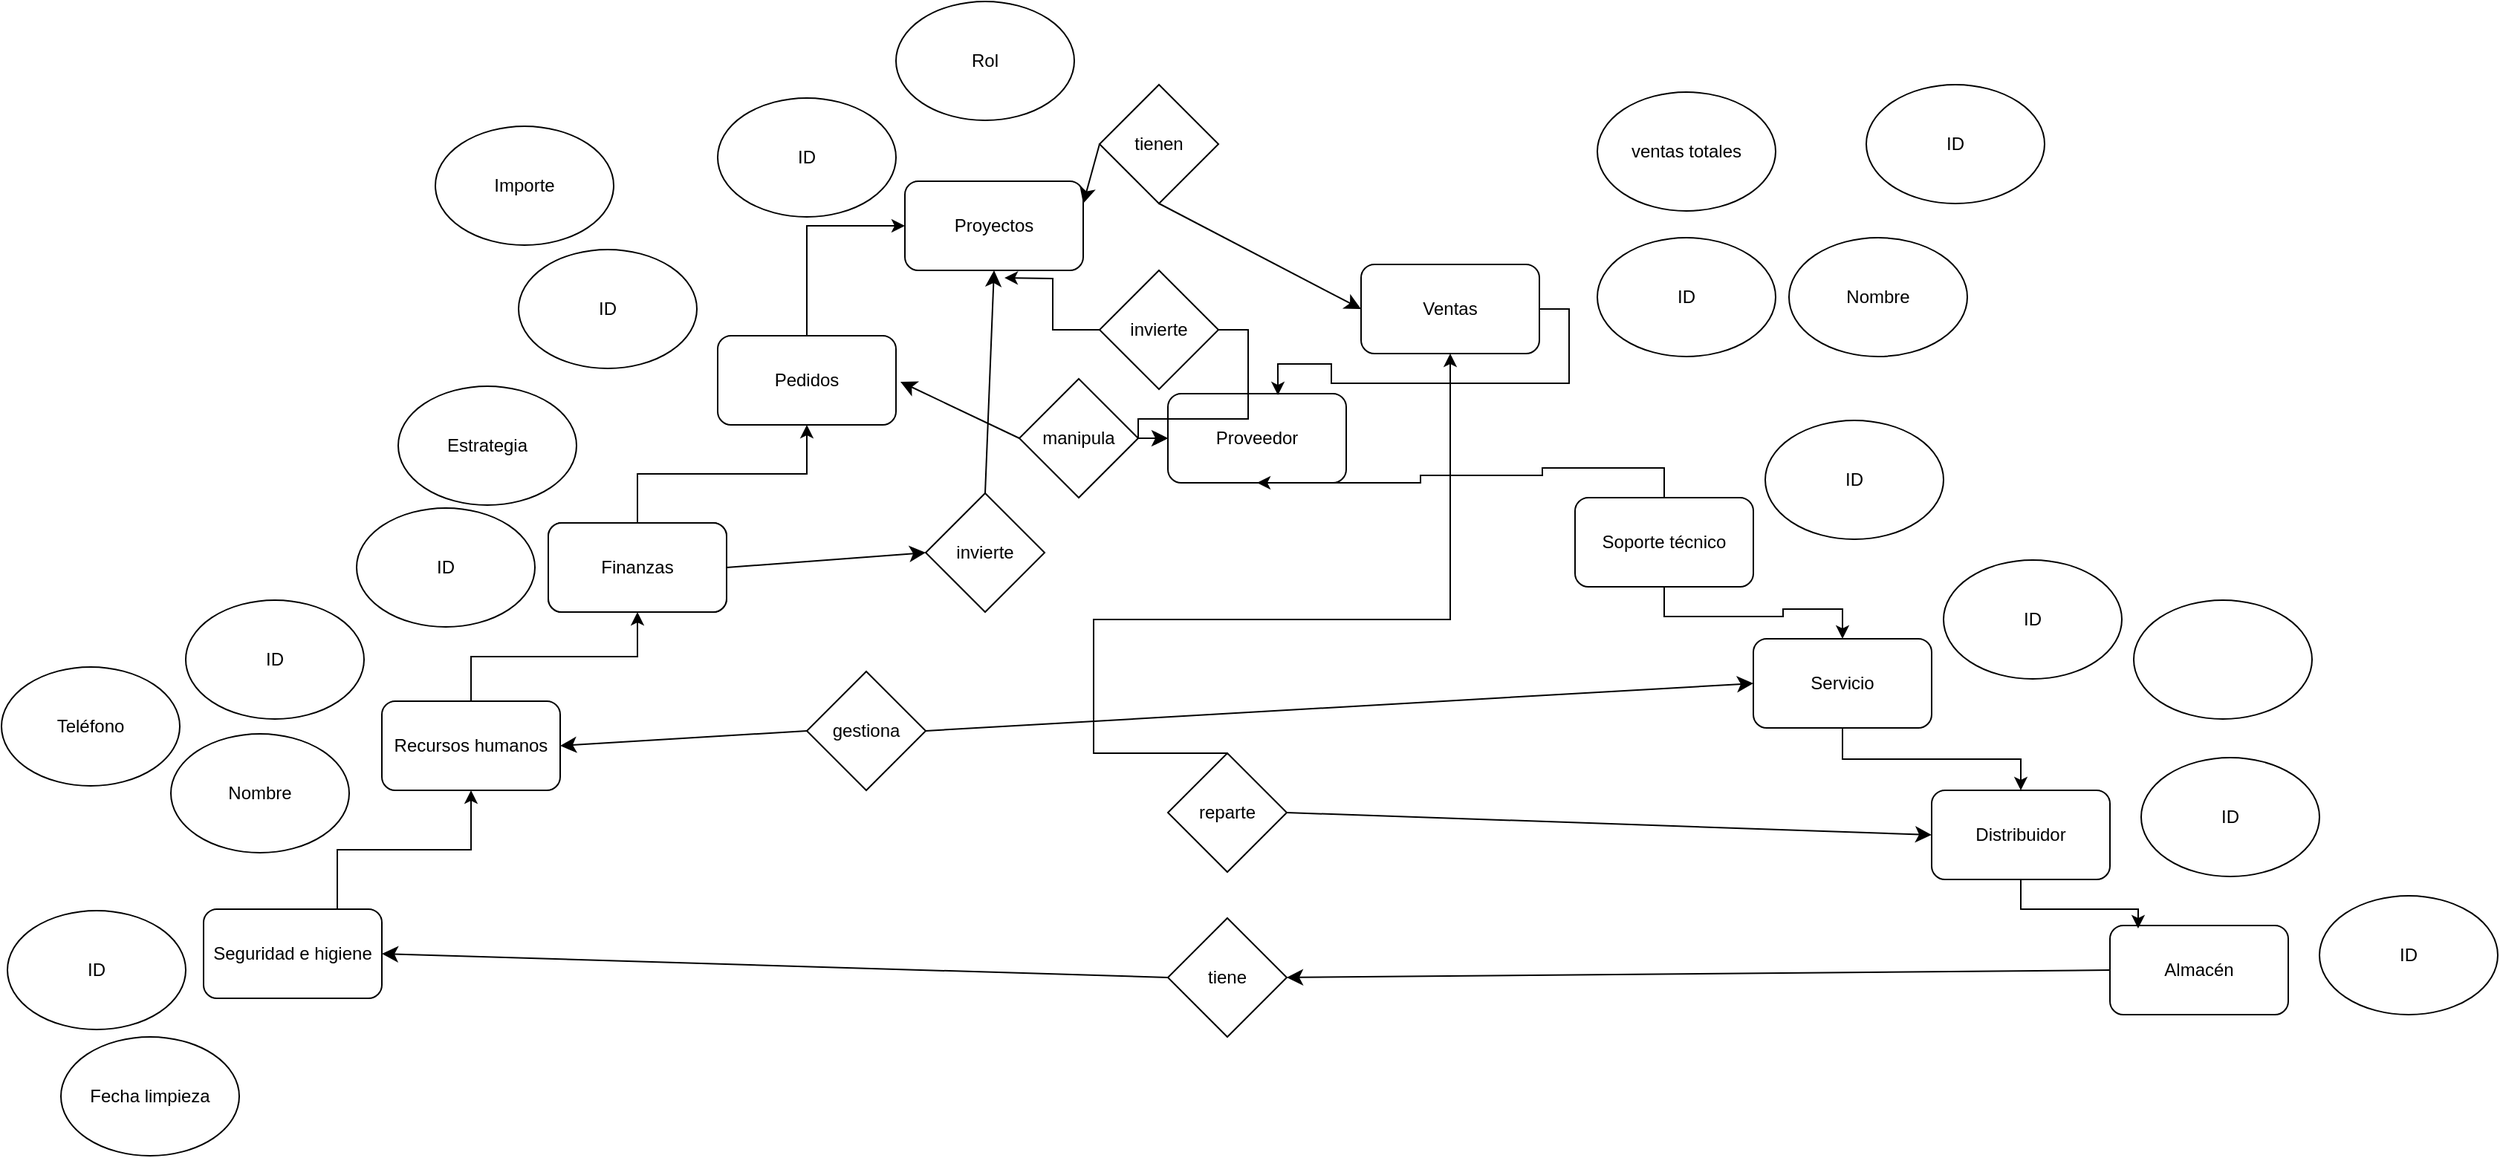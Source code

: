 <mxfile version="24.8.3">
  <diagram name="Página-1" id="4zcRmusZ0t9DHPzl1hpq">
    <mxGraphModel dx="2874" dy="1128" grid="1" gridSize="10" guides="1" tooltips="1" connect="1" arrows="1" fold="1" page="0" pageScale="1" pageWidth="827" pageHeight="1169" math="0" shadow="0">
      <root>
        <mxCell id="0" />
        <mxCell id="1" parent="0" />
        <mxCell id="IIUplSAzjvKgZEB8REbP-1" value="Proyectos" style="rounded=1;whiteSpace=wrap;html=1;" parent="1" vertex="1">
          <mxGeometry x="-367" y="-145" width="120" height="60" as="geometry" />
        </mxCell>
        <mxCell id="vULk5eDtCo9OU90doMet-35" style="edgeStyle=orthogonalEdgeStyle;rounded=0;orthogonalLoop=1;jettySize=auto;html=1;exitX=0.5;exitY=0;exitDx=0;exitDy=0;entryX=0;entryY=0.5;entryDx=0;entryDy=0;" edge="1" parent="1" source="IIUplSAzjvKgZEB8REbP-7" target="IIUplSAzjvKgZEB8REbP-1">
          <mxGeometry relative="1" as="geometry" />
        </mxCell>
        <mxCell id="IIUplSAzjvKgZEB8REbP-7" value="Pedidos" style="rounded=1;whiteSpace=wrap;html=1;" parent="1" vertex="1">
          <mxGeometry x="-493" y="-41" width="120" height="60" as="geometry" />
        </mxCell>
        <mxCell id="IIUplSAzjvKgZEB8REbP-8" value="Ventas&lt;span style=&quot;color: rgba(0, 0, 0, 0); font-family: monospace; font-size: 0px; text-align: start; text-wrap-mode: nowrap;&quot;&gt;%3CmxGraphModel%3E%3Croot%3E%3CmxCell%20id%3D%220%22%2F%3E%3CmxCell%20id%3D%221%22%20parent%3D%220%22%2F%3E%3CmxCell%20id%3D%222%22%20value%3D%22%22%20style%3D%22rounded%3D1%3BwhiteSpace%3Dwrap%3Bhtml%3D1%3B%22%20vertex%3D%221%22%20parent%3D%221%22%3E%3CmxGeometry%20x%3D%22-526%22%20y%3D%22-42%22%20width%3D%22120%22%20height%3D%2260%22%20as%3D%22geometry%22%2F%3E%3C%2FmxCell%3E%3C%2Froot%3E%3C%2FmxGraphModel%3E&lt;/span&gt;" style="rounded=1;whiteSpace=wrap;html=1;" parent="1" vertex="1">
          <mxGeometry x="-60" y="-89" width="120" height="60" as="geometry" />
        </mxCell>
        <mxCell id="IIUplSAzjvKgZEB8REbP-9" value="Proveedor" style="rounded=1;whiteSpace=wrap;html=1;" parent="1" vertex="1">
          <mxGeometry x="-190" y="-2" width="120" height="60" as="geometry" />
        </mxCell>
        <mxCell id="vULk5eDtCo9OU90doMet-39" style="edgeStyle=orthogonalEdgeStyle;rounded=0;orthogonalLoop=1;jettySize=auto;html=1;exitX=0.5;exitY=1;exitDx=0;exitDy=0;entryX=0.5;entryY=0;entryDx=0;entryDy=0;" edge="1" parent="1" source="IIUplSAzjvKgZEB8REbP-10" target="IIUplSAzjvKgZEB8REbP-15">
          <mxGeometry relative="1" as="geometry" />
        </mxCell>
        <mxCell id="IIUplSAzjvKgZEB8REbP-10" value="Servicio" style="rounded=1;whiteSpace=wrap;html=1;" parent="1" vertex="1">
          <mxGeometry x="204" y="163" width="120" height="60" as="geometry" />
        </mxCell>
        <mxCell id="vULk5eDtCo9OU90doMet-37" style="edgeStyle=orthogonalEdgeStyle;rounded=0;orthogonalLoop=1;jettySize=auto;html=1;exitX=0.5;exitY=0;exitDx=0;exitDy=0;entryX=0.5;entryY=1;entryDx=0;entryDy=0;" edge="1" parent="1" source="IIUplSAzjvKgZEB8REbP-11" target="IIUplSAzjvKgZEB8REbP-9">
          <mxGeometry relative="1" as="geometry">
            <Array as="points">
              <mxPoint x="144" y="48" />
              <mxPoint x="62" y="48" />
              <mxPoint x="62" y="53" />
              <mxPoint x="-20" y="53" />
            </Array>
          </mxGeometry>
        </mxCell>
        <mxCell id="vULk5eDtCo9OU90doMet-38" style="edgeStyle=orthogonalEdgeStyle;rounded=0;orthogonalLoop=1;jettySize=auto;html=1;exitX=0.5;exitY=1;exitDx=0;exitDy=0;entryX=0.5;entryY=0;entryDx=0;entryDy=0;" edge="1" parent="1" source="IIUplSAzjvKgZEB8REbP-11" target="IIUplSAzjvKgZEB8REbP-10">
          <mxGeometry relative="1" as="geometry" />
        </mxCell>
        <mxCell id="IIUplSAzjvKgZEB8REbP-11" value="Soporte técnico" style="rounded=1;whiteSpace=wrap;html=1;" parent="1" vertex="1">
          <mxGeometry x="84" y="68" width="120" height="60" as="geometry" />
        </mxCell>
        <mxCell id="IIUplSAzjvKgZEB8REbP-12" value="Finanzas" style="rounded=1;whiteSpace=wrap;html=1;" parent="1" vertex="1">
          <mxGeometry x="-607" y="85" width="120" height="60" as="geometry" />
        </mxCell>
        <mxCell id="vULk5eDtCo9OU90doMet-32" style="edgeStyle=orthogonalEdgeStyle;rounded=0;orthogonalLoop=1;jettySize=auto;html=1;exitX=0.75;exitY=0;exitDx=0;exitDy=0;entryX=0.5;entryY=1;entryDx=0;entryDy=0;" edge="1" parent="1" source="IIUplSAzjvKgZEB8REbP-13" target="IIUplSAzjvKgZEB8REbP-14">
          <mxGeometry relative="1" as="geometry" />
        </mxCell>
        <mxCell id="IIUplSAzjvKgZEB8REbP-13" value="Seguridad e higiene" style="rounded=1;whiteSpace=wrap;html=1;" parent="1" vertex="1">
          <mxGeometry x="-839" y="345" width="120" height="60" as="geometry" />
        </mxCell>
        <mxCell id="vULk5eDtCo9OU90doMet-33" style="edgeStyle=orthogonalEdgeStyle;rounded=0;orthogonalLoop=1;jettySize=auto;html=1;exitX=0.5;exitY=0;exitDx=0;exitDy=0;entryX=0.5;entryY=1;entryDx=0;entryDy=0;" edge="1" parent="1" source="IIUplSAzjvKgZEB8REbP-14" target="vULk5eDtCo9OU90doMet-6">
          <mxGeometry relative="1" as="geometry" />
        </mxCell>
        <mxCell id="IIUplSAzjvKgZEB8REbP-14" value="Recursos humanos" style="rounded=1;whiteSpace=wrap;html=1;" parent="1" vertex="1">
          <mxGeometry x="-719" y="205" width="120" height="60" as="geometry" />
        </mxCell>
        <mxCell id="IIUplSAzjvKgZEB8REbP-15" value="Distribuidor" style="rounded=1;whiteSpace=wrap;html=1;" parent="1" vertex="1">
          <mxGeometry x="324" y="265" width="120" height="60" as="geometry" />
        </mxCell>
        <mxCell id="vULk5eDtCo9OU90doMet-13" style="edgeStyle=none;curved=1;rounded=0;orthogonalLoop=1;jettySize=auto;html=1;exitX=0;exitY=0.5;exitDx=0;exitDy=0;entryX=1;entryY=0.5;entryDx=0;entryDy=0;fontSize=12;startSize=8;endSize=8;" edge="1" parent="1" source="IIUplSAzjvKgZEB8REbP-16" target="vULk5eDtCo9OU90doMet-1">
          <mxGeometry relative="1" as="geometry" />
        </mxCell>
        <mxCell id="IIUplSAzjvKgZEB8REbP-16" value="Almacén" style="rounded=1;whiteSpace=wrap;html=1;" parent="1" vertex="1">
          <mxGeometry x="444" y="356" width="120" height="60" as="geometry" />
        </mxCell>
        <mxCell id="IIUplSAzjvKgZEB8REbP-17" value="ID" style="ellipse;whiteSpace=wrap;html=1;" parent="1" vertex="1">
          <mxGeometry x="-971" y="346" width="120" height="80" as="geometry" />
        </mxCell>
        <mxCell id="IIUplSAzjvKgZEB8REbP-18" value="Fecha limpieza" style="ellipse;whiteSpace=wrap;html=1;" parent="1" vertex="1">
          <mxGeometry x="-935" y="431" width="120" height="80" as="geometry" />
        </mxCell>
        <mxCell id="IIUplSAzjvKgZEB8REbP-19" value="ID" style="ellipse;whiteSpace=wrap;html=1;" parent="1" vertex="1">
          <mxGeometry x="-851" y="137" width="120" height="80" as="geometry" />
        </mxCell>
        <mxCell id="IIUplSAzjvKgZEB8REbP-20" value="Nombre" style="ellipse;whiteSpace=wrap;html=1;" parent="1" vertex="1">
          <mxGeometry x="-861" y="227" width="120" height="80" as="geometry" />
        </mxCell>
        <mxCell id="IIUplSAzjvKgZEB8REbP-21" value="Teléfono" style="ellipse;whiteSpace=wrap;html=1;" parent="1" vertex="1">
          <mxGeometry x="-975" y="182" width="120" height="80" as="geometry" />
        </mxCell>
        <mxCell id="IIUplSAzjvKgZEB8REbP-23" value="ID" style="ellipse;whiteSpace=wrap;html=1;" parent="1" vertex="1">
          <mxGeometry x="-736" y="75" width="120" height="80" as="geometry" />
        </mxCell>
        <mxCell id="IIUplSAzjvKgZEB8REbP-24" value="ID" style="ellipse;whiteSpace=wrap;html=1;" parent="1" vertex="1">
          <mxGeometry x="-627" y="-99" width="120" height="80" as="geometry" />
        </mxCell>
        <mxCell id="IIUplSAzjvKgZEB8REbP-25" value="ID" style="ellipse;whiteSpace=wrap;html=1;" parent="1" vertex="1">
          <mxGeometry x="-493" y="-201" width="120" height="80" as="geometry" />
        </mxCell>
        <mxCell id="IIUplSAzjvKgZEB8REbP-26" value="ID" style="ellipse;whiteSpace=wrap;html=1;" parent="1" vertex="1">
          <mxGeometry x="280" y="-210" width="120" height="80" as="geometry" />
        </mxCell>
        <mxCell id="IIUplSAzjvKgZEB8REbP-27" value="ID" style="ellipse;whiteSpace=wrap;html=1;" parent="1" vertex="1">
          <mxGeometry x="99" y="-107" width="120" height="80" as="geometry" />
        </mxCell>
        <mxCell id="IIUplSAzjvKgZEB8REbP-28" value="ID" style="ellipse;whiteSpace=wrap;html=1;" parent="1" vertex="1">
          <mxGeometry x="212" y="16" width="120" height="80" as="geometry" />
        </mxCell>
        <mxCell id="IIUplSAzjvKgZEB8REbP-29" value="ID" style="ellipse;whiteSpace=wrap;html=1;" parent="1" vertex="1">
          <mxGeometry x="332" y="110" width="120" height="80" as="geometry" />
        </mxCell>
        <mxCell id="IIUplSAzjvKgZEB8REbP-30" value="ID" style="ellipse;whiteSpace=wrap;html=1;" parent="1" vertex="1">
          <mxGeometry x="465" y="243" width="120" height="80" as="geometry" />
        </mxCell>
        <mxCell id="IIUplSAzjvKgZEB8REbP-31" value="ID" style="ellipse;whiteSpace=wrap;html=1;" parent="1" vertex="1">
          <mxGeometry x="585" y="336" width="120" height="80" as="geometry" />
        </mxCell>
        <mxCell id="IIUplSAzjvKgZEB8REbP-32" value="Estrategia" style="ellipse;whiteSpace=wrap;html=1;" parent="1" vertex="1">
          <mxGeometry x="-708" y="-7" width="120" height="80" as="geometry" />
        </mxCell>
        <mxCell id="IIUplSAzjvKgZEB8REbP-33" value="Importe" style="ellipse;whiteSpace=wrap;html=1;" parent="1" vertex="1">
          <mxGeometry x="-683" y="-182" width="120" height="80" as="geometry" />
        </mxCell>
        <mxCell id="IIUplSAzjvKgZEB8REbP-34" value="Rol" style="ellipse;whiteSpace=wrap;html=1;" parent="1" vertex="1">
          <mxGeometry x="-373" y="-266" width="120" height="80" as="geometry" />
        </mxCell>
        <mxCell id="IIUplSAzjvKgZEB8REbP-35" value="ventas totales" style="ellipse;whiteSpace=wrap;html=1;" parent="1" vertex="1">
          <mxGeometry x="99" y="-205" width="120" height="80" as="geometry" />
        </mxCell>
        <mxCell id="IIUplSAzjvKgZEB8REbP-36" value="Nombre" style="ellipse;whiteSpace=wrap;html=1;" parent="1" vertex="1">
          <mxGeometry x="228" y="-107" width="120" height="80" as="geometry" />
        </mxCell>
        <mxCell id="IIUplSAzjvKgZEB8REbP-38" value="" style="ellipse;whiteSpace=wrap;html=1;" parent="1" vertex="1">
          <mxGeometry x="460" y="137" width="120" height="80" as="geometry" />
        </mxCell>
        <mxCell id="vULk5eDtCo9OU90doMet-14" style="edgeStyle=none;curved=1;rounded=0;orthogonalLoop=1;jettySize=auto;html=1;exitX=0;exitY=0.5;exitDx=0;exitDy=0;entryX=1;entryY=0.5;entryDx=0;entryDy=0;fontSize=12;startSize=8;endSize=8;" edge="1" parent="1" source="vULk5eDtCo9OU90doMet-1" target="IIUplSAzjvKgZEB8REbP-13">
          <mxGeometry relative="1" as="geometry" />
        </mxCell>
        <mxCell id="vULk5eDtCo9OU90doMet-1" value="tiene" style="rhombus;whiteSpace=wrap;html=1;" vertex="1" parent="1">
          <mxGeometry x="-190" y="351" width="80" height="80" as="geometry" />
        </mxCell>
        <mxCell id="vULk5eDtCo9OU90doMet-11" style="edgeStyle=none;curved=1;rounded=0;orthogonalLoop=1;jettySize=auto;html=1;exitX=0;exitY=0.5;exitDx=0;exitDy=0;entryX=1;entryY=0.25;entryDx=0;entryDy=0;fontSize=12;startSize=8;endSize=8;" edge="1" parent="1" source="vULk5eDtCo9OU90doMet-2" target="IIUplSAzjvKgZEB8REbP-1">
          <mxGeometry relative="1" as="geometry" />
        </mxCell>
        <mxCell id="vULk5eDtCo9OU90doMet-12" style="edgeStyle=none;curved=1;rounded=0;orthogonalLoop=1;jettySize=auto;html=1;exitX=0.5;exitY=1;exitDx=0;exitDy=0;entryX=0;entryY=0.5;entryDx=0;entryDy=0;fontSize=12;startSize=8;endSize=8;" edge="1" parent="1" source="vULk5eDtCo9OU90doMet-2" target="IIUplSAzjvKgZEB8REbP-8">
          <mxGeometry relative="1" as="geometry" />
        </mxCell>
        <mxCell id="vULk5eDtCo9OU90doMet-2" value="tienen" style="rhombus;whiteSpace=wrap;html=1;" vertex="1" parent="1">
          <mxGeometry x="-236" y="-210" width="80" height="80" as="geometry" />
        </mxCell>
        <mxCell id="vULk5eDtCo9OU90doMet-9" style="edgeStyle=none;curved=1;rounded=0;orthogonalLoop=1;jettySize=auto;html=1;exitX=0;exitY=0.5;exitDx=0;exitDy=0;fontSize=12;startSize=8;endSize=8;" edge="1" parent="1" source="vULk5eDtCo9OU90doMet-3">
          <mxGeometry relative="1" as="geometry">
            <mxPoint x="-370" y="-10" as="targetPoint" />
          </mxGeometry>
        </mxCell>
        <mxCell id="vULk5eDtCo9OU90doMet-10" style="edgeStyle=none;curved=1;rounded=0;orthogonalLoop=1;jettySize=auto;html=1;exitX=1;exitY=0.5;exitDx=0;exitDy=0;entryX=0;entryY=0.5;entryDx=0;entryDy=0;fontSize=12;startSize=8;endSize=8;" edge="1" parent="1" source="vULk5eDtCo9OU90doMet-3" target="IIUplSAzjvKgZEB8REbP-9">
          <mxGeometry relative="1" as="geometry" />
        </mxCell>
        <mxCell id="vULk5eDtCo9OU90doMet-3" value="manipula" style="rhombus;whiteSpace=wrap;html=1;" vertex="1" parent="1">
          <mxGeometry x="-290" y="-12" width="80" height="80" as="geometry" />
        </mxCell>
        <mxCell id="vULk5eDtCo9OU90doMet-8" style="edgeStyle=none;curved=1;rounded=0;orthogonalLoop=1;jettySize=auto;html=1;exitX=0.5;exitY=0;exitDx=0;exitDy=0;entryX=0.5;entryY=1;entryDx=0;entryDy=0;fontSize=12;startSize=8;endSize=8;" edge="1" parent="1" source="vULk5eDtCo9OU90doMet-4" target="IIUplSAzjvKgZEB8REbP-1">
          <mxGeometry relative="1" as="geometry" />
        </mxCell>
        <mxCell id="vULk5eDtCo9OU90doMet-4" value="invierte" style="rhombus;whiteSpace=wrap;html=1;" vertex="1" parent="1">
          <mxGeometry x="-353" y="65" width="80" height="80" as="geometry" />
        </mxCell>
        <mxCell id="vULk5eDtCo9OU90doMet-7" style="edgeStyle=none;curved=1;rounded=0;orthogonalLoop=1;jettySize=auto;html=1;exitX=1;exitY=0.5;exitDx=0;exitDy=0;entryX=0;entryY=0.5;entryDx=0;entryDy=0;fontSize=12;startSize=8;endSize=8;" edge="1" parent="1" source="vULk5eDtCo9OU90doMet-6" target="vULk5eDtCo9OU90doMet-4">
          <mxGeometry relative="1" as="geometry" />
        </mxCell>
        <mxCell id="vULk5eDtCo9OU90doMet-34" style="edgeStyle=orthogonalEdgeStyle;rounded=0;orthogonalLoop=1;jettySize=auto;html=1;exitX=0.5;exitY=0;exitDx=0;exitDy=0;entryX=0.5;entryY=1;entryDx=0;entryDy=0;" edge="1" parent="1" source="vULk5eDtCo9OU90doMet-6" target="IIUplSAzjvKgZEB8REbP-7">
          <mxGeometry relative="1" as="geometry" />
        </mxCell>
        <mxCell id="vULk5eDtCo9OU90doMet-6" value="Finanzas" style="rounded=1;whiteSpace=wrap;html=1;" vertex="1" parent="1">
          <mxGeometry x="-607" y="85" width="120" height="60" as="geometry" />
        </mxCell>
        <mxCell id="vULk5eDtCo9OU90doMet-16" style="edgeStyle=none;curved=1;rounded=0;orthogonalLoop=1;jettySize=auto;html=1;exitX=1;exitY=0.5;exitDx=0;exitDy=0;entryX=0;entryY=0.5;entryDx=0;entryDy=0;fontSize=12;startSize=8;endSize=8;" edge="1" parent="1" source="vULk5eDtCo9OU90doMet-15" target="IIUplSAzjvKgZEB8REbP-15">
          <mxGeometry relative="1" as="geometry" />
        </mxCell>
        <mxCell id="vULk5eDtCo9OU90doMet-45" style="edgeStyle=orthogonalEdgeStyle;rounded=0;orthogonalLoop=1;jettySize=auto;html=1;exitX=0.5;exitY=0;exitDx=0;exitDy=0;entryX=0.5;entryY=1;entryDx=0;entryDy=0;" edge="1" parent="1" source="vULk5eDtCo9OU90doMet-15" target="IIUplSAzjvKgZEB8REbP-8">
          <mxGeometry relative="1" as="geometry">
            <Array as="points">
              <mxPoint x="-240" y="240" />
              <mxPoint x="-240" y="150" />
              <mxPoint y="150" />
            </Array>
          </mxGeometry>
        </mxCell>
        <mxCell id="vULk5eDtCo9OU90doMet-15" value="reparte" style="rhombus;whiteSpace=wrap;html=1;" vertex="1" parent="1">
          <mxGeometry x="-190" y="240" width="80" height="80" as="geometry" />
        </mxCell>
        <mxCell id="vULk5eDtCo9OU90doMet-19" style="edgeStyle=none;curved=1;rounded=0;orthogonalLoop=1;jettySize=auto;html=1;exitX=0;exitY=0.5;exitDx=0;exitDy=0;entryX=1;entryY=0.5;entryDx=0;entryDy=0;fontSize=12;startSize=8;endSize=8;" edge="1" parent="1" source="vULk5eDtCo9OU90doMet-18" target="IIUplSAzjvKgZEB8REbP-14">
          <mxGeometry relative="1" as="geometry" />
        </mxCell>
        <mxCell id="vULk5eDtCo9OU90doMet-20" style="edgeStyle=none;curved=1;rounded=0;orthogonalLoop=1;jettySize=auto;html=1;exitX=1;exitY=0.5;exitDx=0;exitDy=0;entryX=0;entryY=0.5;entryDx=0;entryDy=0;fontSize=12;startSize=8;endSize=8;" edge="1" parent="1" source="vULk5eDtCo9OU90doMet-18" target="IIUplSAzjvKgZEB8REbP-10">
          <mxGeometry relative="1" as="geometry" />
        </mxCell>
        <mxCell id="vULk5eDtCo9OU90doMet-18" value="gestiona" style="rhombus;whiteSpace=wrap;html=1;" vertex="1" parent="1">
          <mxGeometry x="-433" y="185" width="80" height="80" as="geometry" />
        </mxCell>
        <mxCell id="vULk5eDtCo9OU90doMet-36" style="edgeStyle=orthogonalEdgeStyle;rounded=0;orthogonalLoop=1;jettySize=auto;html=1;exitX=1;exitY=0.5;exitDx=0;exitDy=0;entryX=0.617;entryY=0.017;entryDx=0;entryDy=0;entryPerimeter=0;" edge="1" parent="1" source="IIUplSAzjvKgZEB8REbP-8" target="IIUplSAzjvKgZEB8REbP-9">
          <mxGeometry relative="1" as="geometry" />
        </mxCell>
        <mxCell id="vULk5eDtCo9OU90doMet-40" style="edgeStyle=orthogonalEdgeStyle;rounded=0;orthogonalLoop=1;jettySize=auto;html=1;exitX=0.5;exitY=1;exitDx=0;exitDy=0;entryX=0.158;entryY=0.033;entryDx=0;entryDy=0;entryPerimeter=0;" edge="1" parent="1" source="IIUplSAzjvKgZEB8REbP-15" target="IIUplSAzjvKgZEB8REbP-16">
          <mxGeometry relative="1" as="geometry" />
        </mxCell>
        <mxCell id="vULk5eDtCo9OU90doMet-43" style="edgeStyle=orthogonalEdgeStyle;rounded=0;orthogonalLoop=1;jettySize=auto;html=1;exitX=0;exitY=0.5;exitDx=0;exitDy=0;" edge="1" parent="1" source="vULk5eDtCo9OU90doMet-42">
          <mxGeometry relative="1" as="geometry">
            <mxPoint x="-300" y="-80" as="targetPoint" />
          </mxGeometry>
        </mxCell>
        <mxCell id="vULk5eDtCo9OU90doMet-44" style="edgeStyle=orthogonalEdgeStyle;rounded=0;orthogonalLoop=1;jettySize=auto;html=1;exitX=1;exitY=0.5;exitDx=0;exitDy=0;entryX=0;entryY=0.5;entryDx=0;entryDy=0;" edge="1" parent="1" source="vULk5eDtCo9OU90doMet-42" target="IIUplSAzjvKgZEB8REbP-9">
          <mxGeometry relative="1" as="geometry" />
        </mxCell>
        <mxCell id="vULk5eDtCo9OU90doMet-42" value="invierte" style="rhombus;whiteSpace=wrap;html=1;" vertex="1" parent="1">
          <mxGeometry x="-236" y="-85" width="80" height="80" as="geometry" />
        </mxCell>
      </root>
    </mxGraphModel>
  </diagram>
</mxfile>
